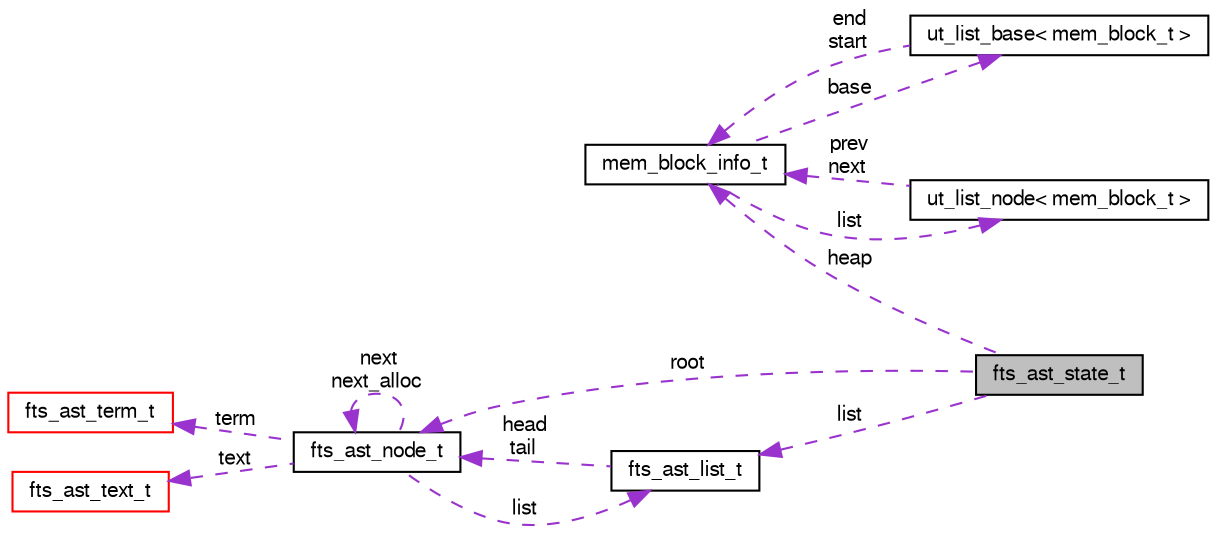 digraph "fts_ast_state_t"
{
  bgcolor="transparent";
  edge [fontname="FreeSans",fontsize="10",labelfontname="FreeSans",labelfontsize="10"];
  node [fontname="FreeSans",fontsize="10",shape=record];
  rankdir="LR";
  Node1 [label="fts_ast_state_t",height=0.2,width=0.4,color="black", fillcolor="grey75", style="filled" fontcolor="black"];
  Node2 -> Node1 [dir="back",color="darkorchid3",fontsize="10",style="dashed",label=" heap" ,fontname="FreeSans"];
  Node2 [label="mem_block_info_t",height=0.2,width=0.4,color="black",URL="$structmem__block__info__t.html"];
  Node3 -> Node2 [dir="back",color="darkorchid3",fontsize="10",style="dashed",label=" base" ,fontname="FreeSans"];
  Node3 [label="ut_list_base\< mem_block_t \>",height=0.2,width=0.4,color="black",URL="$structut__list__base.html"];
  Node2 -> Node3 [dir="back",color="darkorchid3",fontsize="10",style="dashed",label=" end\nstart" ,fontname="FreeSans"];
  Node4 -> Node2 [dir="back",color="darkorchid3",fontsize="10",style="dashed",label=" list" ,fontname="FreeSans"];
  Node4 [label="ut_list_node\< mem_block_t \>",height=0.2,width=0.4,color="black",URL="$structut__list__node.html"];
  Node2 -> Node4 [dir="back",color="darkorchid3",fontsize="10",style="dashed",label=" prev\nnext" ,fontname="FreeSans"];
  Node5 -> Node1 [dir="back",color="darkorchid3",fontsize="10",style="dashed",label=" root" ,fontname="FreeSans"];
  Node5 [label="fts_ast_node_t",height=0.2,width=0.4,color="black",URL="$structfts__ast__node__t.html"];
  Node6 -> Node5 [dir="back",color="darkorchid3",fontsize="10",style="dashed",label=" term" ,fontname="FreeSans"];
  Node6 [label="fts_ast_term_t",height=0.2,width=0.4,color="red",URL="$structfts__ast__term__t.html"];
  Node7 -> Node5 [dir="back",color="darkorchid3",fontsize="10",style="dashed",label=" text" ,fontname="FreeSans"];
  Node7 [label="fts_ast_text_t",height=0.2,width=0.4,color="red",URL="$structfts__ast__text__t.html"];
  Node5 -> Node5 [dir="back",color="darkorchid3",fontsize="10",style="dashed",label=" next\nnext_alloc" ,fontname="FreeSans"];
  Node8 -> Node5 [dir="back",color="darkorchid3",fontsize="10",style="dashed",label=" list" ,fontname="FreeSans"];
  Node8 [label="fts_ast_list_t",height=0.2,width=0.4,color="black",URL="$structfts__ast__list__t.html"];
  Node5 -> Node8 [dir="back",color="darkorchid3",fontsize="10",style="dashed",label=" head\ntail" ,fontname="FreeSans"];
  Node8 -> Node1 [dir="back",color="darkorchid3",fontsize="10",style="dashed",label=" list" ,fontname="FreeSans"];
}

